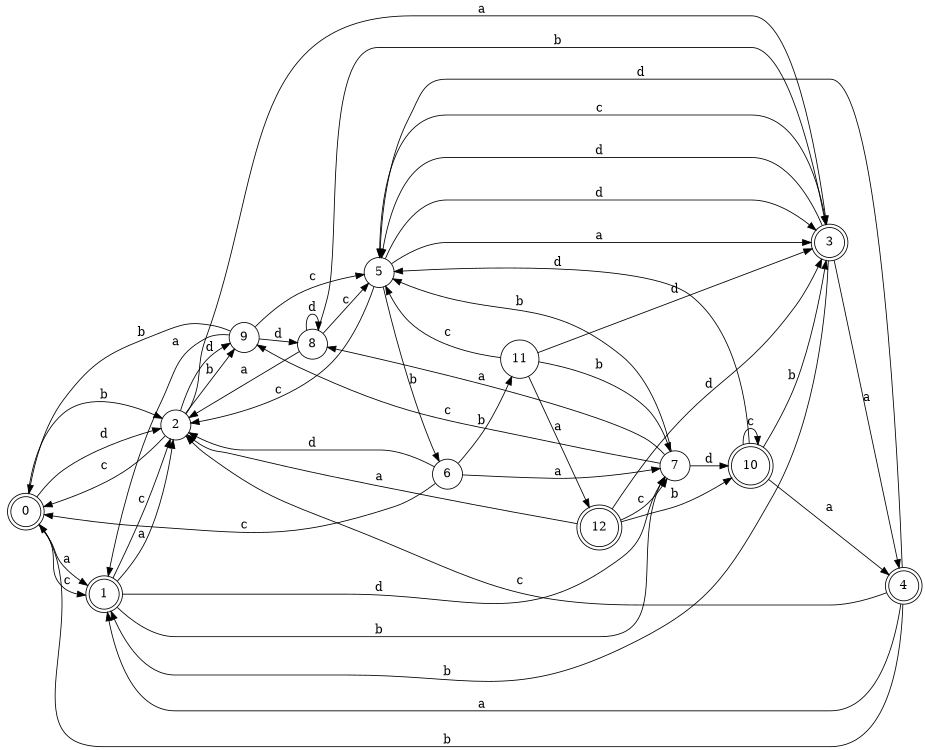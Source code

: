 digraph n11_9 {
__start0 [label="" shape="none"];

rankdir=LR;
size="8,5";

s0 [style="rounded,filled", color="black", fillcolor="white" shape="doublecircle", label="0"];
s1 [style="rounded,filled", color="black", fillcolor="white" shape="doublecircle", label="1"];
s2 [style="filled", color="black", fillcolor="white" shape="circle", label="2"];
s3 [style="rounded,filled", color="black", fillcolor="white" shape="doublecircle", label="3"];
s4 [style="rounded,filled", color="black", fillcolor="white" shape="doublecircle", label="4"];
s5 [style="filled", color="black", fillcolor="white" shape="circle", label="5"];
s6 [style="filled", color="black", fillcolor="white" shape="circle", label="6"];
s7 [style="filled", color="black", fillcolor="white" shape="circle", label="7"];
s8 [style="filled", color="black", fillcolor="white" shape="circle", label="8"];
s9 [style="filled", color="black", fillcolor="white" shape="circle", label="9"];
s10 [style="rounded,filled", color="black", fillcolor="white" shape="doublecircle", label="10"];
s11 [style="filled", color="black", fillcolor="white" shape="circle", label="11"];
s12 [style="rounded,filled", color="black", fillcolor="white" shape="doublecircle", label="12"];
s0 -> s1 [label="a"];
s0 -> s2 [label="b"];
s0 -> s1 [label="c"];
s0 -> s2 [label="d"];
s1 -> s2 [label="a"];
s1 -> s7 [label="b"];
s1 -> s2 [label="c"];
s1 -> s7 [label="d"];
s2 -> s3 [label="a"];
s2 -> s9 [label="b"];
s2 -> s0 [label="c"];
s2 -> s9 [label="d"];
s3 -> s4 [label="a"];
s3 -> s1 [label="b"];
s3 -> s5 [label="c"];
s3 -> s5 [label="d"];
s4 -> s1 [label="a"];
s4 -> s0 [label="b"];
s4 -> s2 [label="c"];
s4 -> s5 [label="d"];
s5 -> s3 [label="a"];
s5 -> s6 [label="b"];
s5 -> s2 [label="c"];
s5 -> s3 [label="d"];
s6 -> s7 [label="a"];
s6 -> s11 [label="b"];
s6 -> s0 [label="c"];
s6 -> s2 [label="d"];
s7 -> s8 [label="a"];
s7 -> s5 [label="b"];
s7 -> s9 [label="c"];
s7 -> s10 [label="d"];
s8 -> s2 [label="a"];
s8 -> s3 [label="b"];
s8 -> s5 [label="c"];
s8 -> s8 [label="d"];
s9 -> s1 [label="a"];
s9 -> s0 [label="b"];
s9 -> s5 [label="c"];
s9 -> s8 [label="d"];
s10 -> s4 [label="a"];
s10 -> s3 [label="b"];
s10 -> s10 [label="c"];
s10 -> s5 [label="d"];
s11 -> s12 [label="a"];
s11 -> s7 [label="b"];
s11 -> s5 [label="c"];
s11 -> s3 [label="d"];
s12 -> s2 [label="a"];
s12 -> s10 [label="b"];
s12 -> s7 [label="c"];
s12 -> s3 [label="d"];

}
